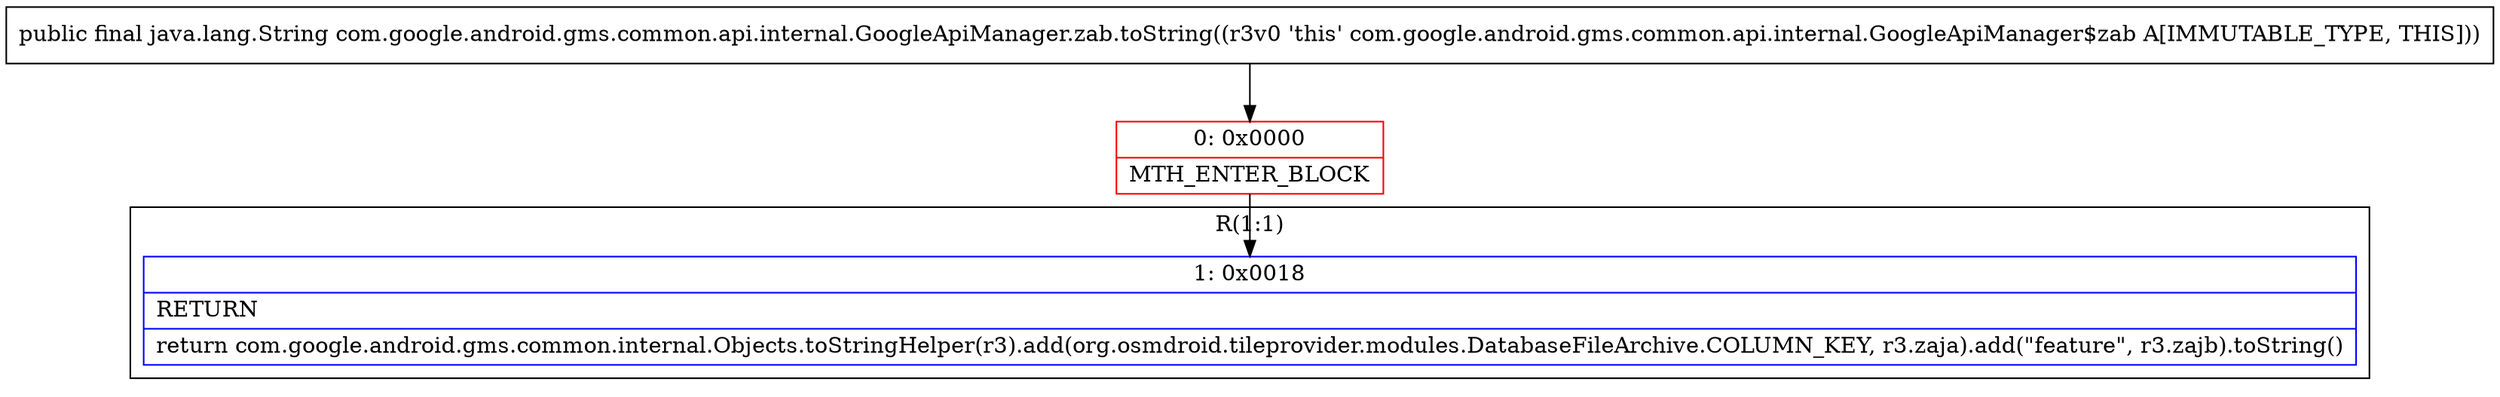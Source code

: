 digraph "CFG forcom.google.android.gms.common.api.internal.GoogleApiManager.zab.toString()Ljava\/lang\/String;" {
subgraph cluster_Region_2044863166 {
label = "R(1:1)";
node [shape=record,color=blue];
Node_1 [shape=record,label="{1\:\ 0x0018|RETURN\l|return com.google.android.gms.common.internal.Objects.toStringHelper(r3).add(org.osmdroid.tileprovider.modules.DatabaseFileArchive.COLUMN_KEY, r3.zaja).add(\"feature\", r3.zajb).toString()\l}"];
}
Node_0 [shape=record,color=red,label="{0\:\ 0x0000|MTH_ENTER_BLOCK\l}"];
MethodNode[shape=record,label="{public final java.lang.String com.google.android.gms.common.api.internal.GoogleApiManager.zab.toString((r3v0 'this' com.google.android.gms.common.api.internal.GoogleApiManager$zab A[IMMUTABLE_TYPE, THIS])) }"];
MethodNode -> Node_0;
Node_0 -> Node_1;
}

